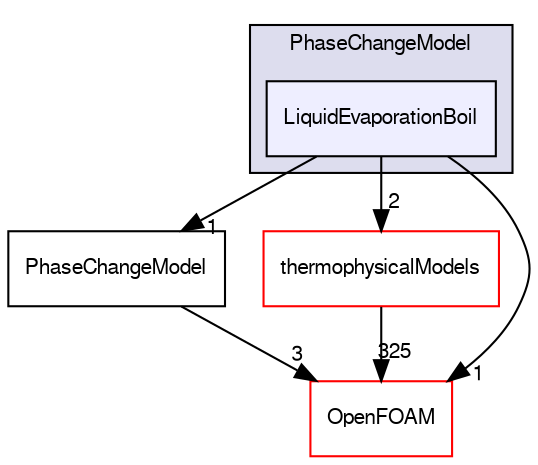 digraph "src/lagrangian/intermediate/submodels/Reacting/PhaseChangeModel/LiquidEvaporationBoil" {
  bgcolor=transparent;
  compound=true
  node [ fontsize="10", fontname="FreeSans"];
  edge [ labelfontsize="10", labelfontname="FreeSans"];
  subgraph clusterdir_95353bd4ad7f447577e2dd3ff5a2aad7 {
    graph [ bgcolor="#ddddee", pencolor="black", label="PhaseChangeModel" fontname="FreeSans", fontsize="10", URL="dir_95353bd4ad7f447577e2dd3ff5a2aad7.html"]
  dir_a06e61307c5ee5f6e46c55a72c80c3c0 [shape=box, label="LiquidEvaporationBoil", style="filled", fillcolor="#eeeeff", pencolor="black", URL="dir_a06e61307c5ee5f6e46c55a72c80c3c0.html"];
  }
  dir_a574ec62e8cd6cbf40600800e7143909 [shape=box label="PhaseChangeModel" URL="dir_a574ec62e8cd6cbf40600800e7143909.html"];
  dir_2778d089ec5c4f66810b11f753867003 [shape=box label="thermophysicalModels" color="red" URL="dir_2778d089ec5c4f66810b11f753867003.html"];
  dir_c5473ff19b20e6ec4dfe5c310b3778a8 [shape=box label="OpenFOAM" color="red" URL="dir_c5473ff19b20e6ec4dfe5c310b3778a8.html"];
  dir_a574ec62e8cd6cbf40600800e7143909->dir_c5473ff19b20e6ec4dfe5c310b3778a8 [headlabel="3", labeldistance=1.5 headhref="dir_001424_001706.html"];
  dir_a06e61307c5ee5f6e46c55a72c80c3c0->dir_a574ec62e8cd6cbf40600800e7143909 [headlabel="1", labeldistance=1.5 headhref="dir_001422_001424.html"];
  dir_a06e61307c5ee5f6e46c55a72c80c3c0->dir_2778d089ec5c4f66810b11f753867003 [headlabel="2", labeldistance=1.5 headhref="dir_001422_001058.html"];
  dir_a06e61307c5ee5f6e46c55a72c80c3c0->dir_c5473ff19b20e6ec4dfe5c310b3778a8 [headlabel="1", labeldistance=1.5 headhref="dir_001422_001706.html"];
  dir_2778d089ec5c4f66810b11f753867003->dir_c5473ff19b20e6ec4dfe5c310b3778a8 [headlabel="325", labeldistance=1.5 headhref="dir_001058_001706.html"];
}
